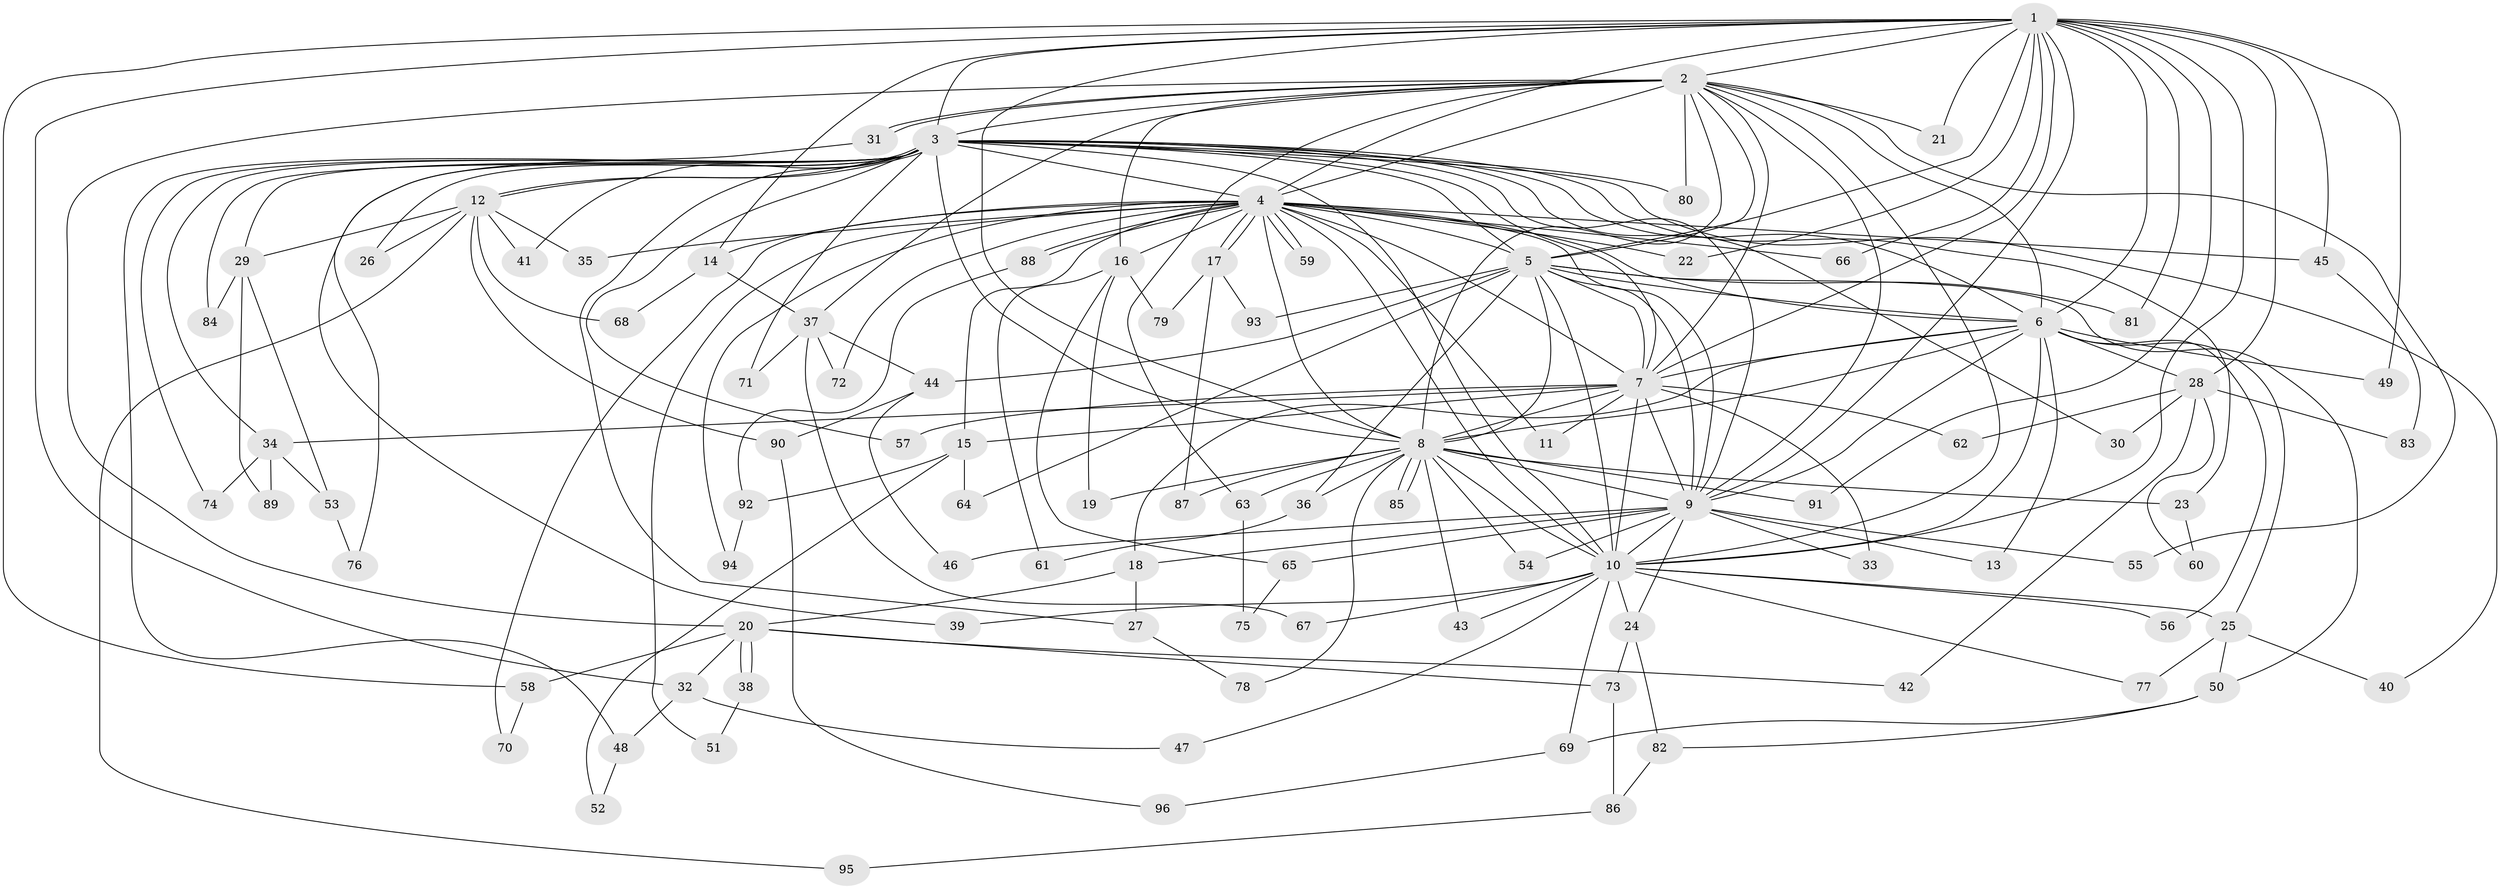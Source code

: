 // Generated by graph-tools (version 1.1) at 2025/25/03/09/25 03:25:51]
// undirected, 96 vertices, 217 edges
graph export_dot {
graph [start="1"]
  node [color=gray90,style=filled];
  1;
  2;
  3;
  4;
  5;
  6;
  7;
  8;
  9;
  10;
  11;
  12;
  13;
  14;
  15;
  16;
  17;
  18;
  19;
  20;
  21;
  22;
  23;
  24;
  25;
  26;
  27;
  28;
  29;
  30;
  31;
  32;
  33;
  34;
  35;
  36;
  37;
  38;
  39;
  40;
  41;
  42;
  43;
  44;
  45;
  46;
  47;
  48;
  49;
  50;
  51;
  52;
  53;
  54;
  55;
  56;
  57;
  58;
  59;
  60;
  61;
  62;
  63;
  64;
  65;
  66;
  67;
  68;
  69;
  70;
  71;
  72;
  73;
  74;
  75;
  76;
  77;
  78;
  79;
  80;
  81;
  82;
  83;
  84;
  85;
  86;
  87;
  88;
  89;
  90;
  91;
  92;
  93;
  94;
  95;
  96;
  1 -- 2;
  1 -- 3;
  1 -- 4;
  1 -- 5;
  1 -- 6;
  1 -- 7;
  1 -- 8;
  1 -- 9;
  1 -- 10;
  1 -- 14;
  1 -- 21;
  1 -- 22;
  1 -- 28;
  1 -- 32;
  1 -- 45;
  1 -- 49;
  1 -- 58;
  1 -- 66;
  1 -- 81;
  1 -- 91;
  2 -- 3;
  2 -- 4;
  2 -- 5;
  2 -- 6;
  2 -- 7;
  2 -- 8;
  2 -- 9;
  2 -- 10;
  2 -- 16;
  2 -- 20;
  2 -- 21;
  2 -- 31;
  2 -- 31;
  2 -- 37;
  2 -- 55;
  2 -- 63;
  2 -- 80;
  3 -- 4;
  3 -- 5;
  3 -- 6;
  3 -- 7;
  3 -- 8;
  3 -- 9;
  3 -- 10;
  3 -- 12;
  3 -- 12;
  3 -- 23;
  3 -- 26;
  3 -- 27;
  3 -- 29;
  3 -- 30;
  3 -- 34;
  3 -- 39;
  3 -- 40;
  3 -- 41;
  3 -- 48;
  3 -- 57;
  3 -- 71;
  3 -- 74;
  3 -- 80;
  3 -- 84;
  4 -- 5;
  4 -- 6;
  4 -- 7;
  4 -- 8;
  4 -- 9;
  4 -- 10;
  4 -- 11;
  4 -- 14;
  4 -- 15;
  4 -- 16;
  4 -- 17;
  4 -- 17;
  4 -- 22;
  4 -- 35;
  4 -- 45;
  4 -- 51;
  4 -- 59;
  4 -- 59;
  4 -- 66;
  4 -- 70;
  4 -- 72;
  4 -- 88;
  4 -- 88;
  4 -- 94;
  5 -- 6;
  5 -- 7;
  5 -- 8;
  5 -- 9;
  5 -- 10;
  5 -- 36;
  5 -- 44;
  5 -- 50;
  5 -- 64;
  5 -- 81;
  5 -- 93;
  6 -- 7;
  6 -- 8;
  6 -- 9;
  6 -- 10;
  6 -- 13;
  6 -- 18;
  6 -- 25;
  6 -- 28;
  6 -- 49;
  6 -- 56;
  7 -- 8;
  7 -- 9;
  7 -- 10;
  7 -- 11;
  7 -- 15;
  7 -- 33;
  7 -- 34;
  7 -- 57;
  7 -- 62;
  8 -- 9;
  8 -- 10;
  8 -- 19;
  8 -- 23;
  8 -- 36;
  8 -- 43;
  8 -- 54;
  8 -- 63;
  8 -- 78;
  8 -- 85;
  8 -- 85;
  8 -- 87;
  8 -- 91;
  9 -- 10;
  9 -- 13;
  9 -- 18;
  9 -- 24;
  9 -- 33;
  9 -- 46;
  9 -- 54;
  9 -- 55;
  9 -- 65;
  10 -- 24;
  10 -- 25;
  10 -- 39;
  10 -- 43;
  10 -- 47;
  10 -- 56;
  10 -- 67;
  10 -- 69;
  10 -- 77;
  12 -- 26;
  12 -- 29;
  12 -- 35;
  12 -- 41;
  12 -- 68;
  12 -- 90;
  12 -- 95;
  14 -- 37;
  14 -- 68;
  15 -- 52;
  15 -- 64;
  15 -- 92;
  16 -- 19;
  16 -- 61;
  16 -- 65;
  16 -- 79;
  17 -- 79;
  17 -- 87;
  17 -- 93;
  18 -- 20;
  18 -- 27;
  20 -- 32;
  20 -- 38;
  20 -- 38;
  20 -- 42;
  20 -- 58;
  20 -- 73;
  23 -- 60;
  24 -- 73;
  24 -- 82;
  25 -- 40;
  25 -- 50;
  25 -- 77;
  27 -- 78;
  28 -- 30;
  28 -- 42;
  28 -- 60;
  28 -- 62;
  28 -- 83;
  29 -- 53;
  29 -- 84;
  29 -- 89;
  31 -- 76;
  32 -- 47;
  32 -- 48;
  34 -- 53;
  34 -- 74;
  34 -- 89;
  36 -- 61;
  37 -- 44;
  37 -- 67;
  37 -- 71;
  37 -- 72;
  38 -- 51;
  44 -- 46;
  44 -- 90;
  45 -- 83;
  48 -- 52;
  50 -- 69;
  50 -- 82;
  53 -- 76;
  58 -- 70;
  63 -- 75;
  65 -- 75;
  69 -- 96;
  73 -- 86;
  82 -- 86;
  86 -- 95;
  88 -- 92;
  90 -- 96;
  92 -- 94;
}
